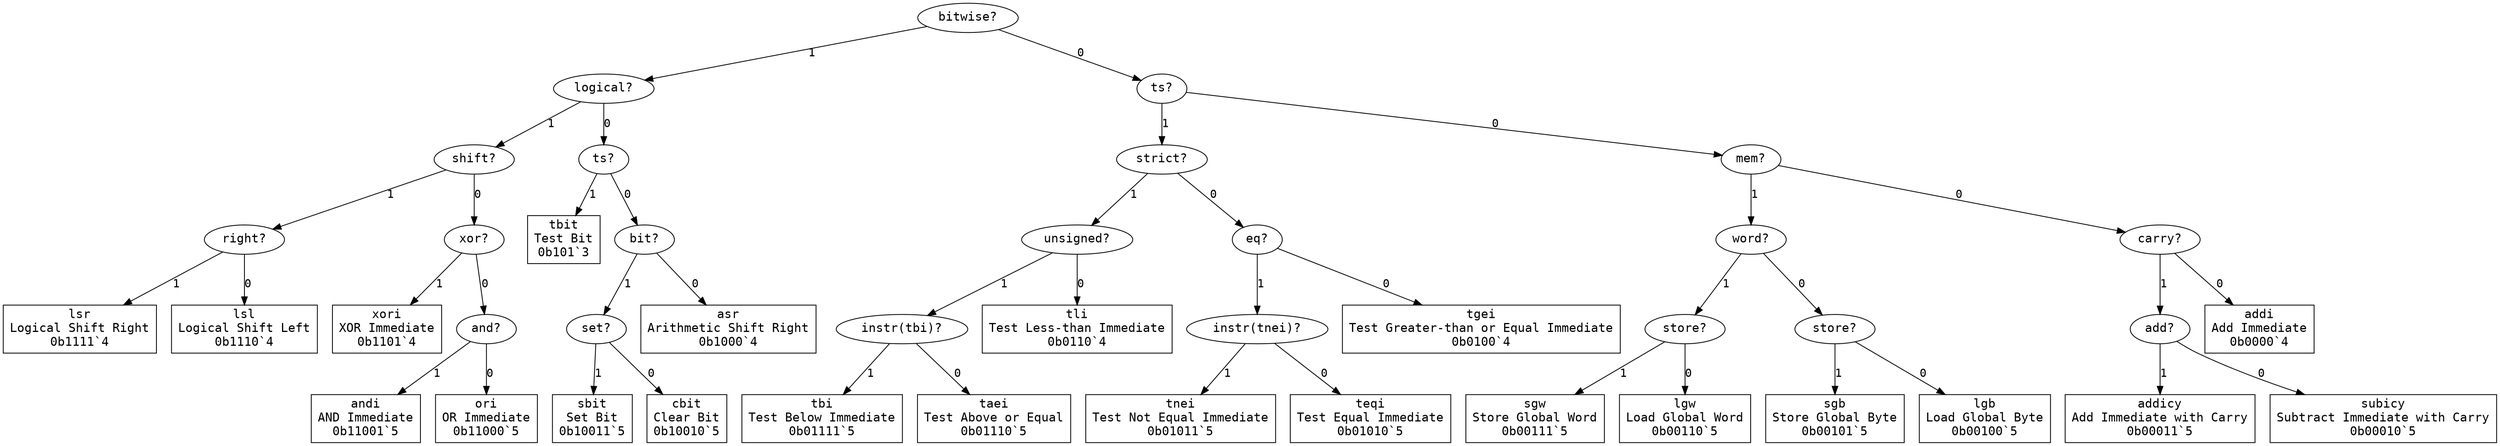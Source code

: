 digraph "Format ri(_)" {
  graph [dpi = 100, bgcolor="white"];
  node [fontname = "Courier", fontsize="15pt"];
  edge [fontname = "Courier"];
  "bitwise_4696981" [label = "bitwise?", shape = ellipse];
  "bitwise_4696981" -> "logical_14885677" [label = "1"];
  "bitwise_4696981" -> "ts_12450932" [label = "0"];
  "logical_14885677" [label = "logical?", shape = ellipse];
  "logical_14885677" -> "shift_8030087" [label = "1"];
  "logical_14885677" -> "ts_9829234" [label = "0"];
  "shift_8030087" [label = "shift?", shape = ellipse];
  "shift_8030087" -> "right_9450710" [label = "1"];
  "shift_8030087" -> "xor_893094" [label = "0"];
  "right_9450710" [label = "right?", shape = ellipse];
  "right_9450710" -> "lsr_5551459" [label = "1"];
  "right_9450710" -> "lsl_933506" [label = "0"];
  "lsr_5551459" [label = "lsr\nLogical Shift Right\n0b1111`4", shape = rectangle];
  "lsl_933506" [label = "lsl\nLogical Shift Left\n0b1110`4", shape = rectangle];
  "xor_893094" [label = "xor?", shape = ellipse];
  "xor_893094" -> "xori_1004432" [label = "1"];
  "xor_893094" -> "and_9270733" [label = "0"];
  "xori_1004432" [label = "xori\nXOR Immediate\n0b1101`4", shape = rectangle];
  "and_9270733" [label = "and?", shape = ellipse];
  "and_9270733" -> "andi_12159617" [label = "1"];
  "and_9270733" -> "ori_10741780" [label = "0"];
  "andi_12159617" [label = "andi\nAND Immediate\n0b11001`5", shape = rectangle];
  "ori_10741780" [label = "ori\nOR Immediate\n0b11000`5", shape = rectangle];
  "ts_9829234" [label = "ts?", shape = ellipse];
  "ts_9829234" -> "tbit_5372373" [label = "1"];
  "ts_9829234" -> "bit_8224027" [label = "0"];
  "tbit_5372373" [label = "tbit\nTest Bit\n0b101`3", shape = rectangle];
  "bit_8224027" [label = "bit?", shape = ellipse];
  "bit_8224027" -> "set_3704032" [label = "1"];
  "bit_8224027" -> "asr_4658712" [label = "0"];
  "set_3704032" [label = "set?", shape = ellipse];
  "set_3704032" -> "sbit_16738776" [label = "1"];
  "set_3704032" -> "cbit_262815" [label = "0"];
  "sbit_16738776" [label = "sbit\nSet Bit\n0b10011`5", shape = rectangle];
  "cbit_262815" [label = "cbit\nClear Bit\n0b10010`5", shape = rectangle];
  "asr_4658712" [label = "asr\nArithmetic Shift Right\n0b1000`4", shape = rectangle];
  "ts_12450932" [label = "ts?", shape = ellipse];
  "ts_12450932" -> "strict_16455406" [label = "1"];
  "ts_12450932" -> "mem_14389800" [label = "0"];
  "strict_16455406" [label = "strict?", shape = ellipse];
  "strict_16455406" -> "unsigned_9730244" [label = "1"];
  "strict_16455406" -> "eq_5066476" [label = "0"];
  "unsigned_9730244" [label = "unsigned?", shape = ellipse];
  "unsigned_9730244" -> "instr(tbi)_2834915" [label = "1"];
  "unsigned_9730244" -> "tli_650505" [label = "0"];
  "instr(tbi)_2834915" [label = "instr(tbi)?", shape = ellipse];
  "instr(tbi)_2834915" -> "tbi_7859922" [label = "1"];
  "instr(tbi)_2834915" -> "taei_9511866" [label = "0"];
  "tbi_7859922" [label = "tbi\nTest Below Immediate\n0b01111`5", shape = rectangle];
  "taei_9511866" [label = "taei\nTest Above or Equal\n0b01110`5", shape = rectangle];
  "tli_650505" [label = "tli\nTest Less-than Immediate\n0b0110`4", shape = rectangle];
  "eq_5066476" [label = "eq?", shape = ellipse];
  "eq_5066476" -> "instr(tnei)_12460298" [label = "1"];
  "eq_5066476" -> "tgei_4329480" [label = "0"];
  "instr(tnei)_12460298" [label = "instr(tnei)?", shape = ellipse];
  "instr(tnei)_12460298" -> "tnei_12469607" [label = "1"];
  "instr(tnei)_12460298" -> "teqi_10456661" [label = "0"];
  "tnei_12469607" [label = "tnei\nTest Not Equal Immediate\n0b01011`5", shape = rectangle];
  "teqi_10456661" [label = "teqi\nTest Equal Immediate\n0b01010`5", shape = rectangle];
  "tgei_4329480" [label = "tgei\nTest Greater-than or Equal Immediate\n0b0100`4", shape = rectangle];
  "mem_14389800" [label = "mem?", shape = ellipse];
  "mem_14389800" -> "word_12344914" [label = "1"];
  "mem_14389800" -> "carry_3117734" [label = "0"];
  "word_12344914" [label = "word?", shape = ellipse];
  "word_12344914" -> "store_746487" [label = "1"];
  "word_12344914" -> "store_301838" [label = "0"];
  "store_746487" [label = "store?", shape = ellipse];
  "store_746487" -> "sgw_3934115" [label = "1"];
  "store_746487" -> "lgw_5872715" [label = "0"];
  "sgw_3934115" [label = "sgw\nStore Global Word\n0b00111`5", shape = rectangle];
  "lgw_5872715" [label = "lgw\nLoad Global Word\n0b00110`5", shape = rectangle];
  "store_301838" [label = "store?", shape = ellipse];
  "store_301838" -> "sgb_13623431" [label = "1"];
  "store_301838" -> "lgb_856797" [label = "0"];
  "sgb_13623431" [label = "sgb\nStore Global Byte\n0b00101`5", shape = rectangle];
  "lgb_856797" [label = "lgb\nLoad Global Byte\n0b00100`5", shape = rectangle];
  "carry_3117734" [label = "carry?", shape = ellipse];
  "carry_3117734" -> "add_2468223" [label = "1"];
  "carry_3117734" -> "addi_9690679" [label = "0"];
  "add_2468223" [label = "add?", shape = ellipse];
  "add_2468223" -> "addicy_12315327" [label = "1"];
  "add_2468223" -> "subicy_2944954" [label = "0"];
  "addicy_12315327" [label = "addicy\nAdd Immediate with Carry\n0b00011`5", shape = rectangle];
  "subicy_2944954" [label = "subicy\nSubtract Immediate with Carry\n0b00010`5", shape = rectangle];
  "addi_9690679" [label = "addi\nAdd Immediate\n0b0000`4", shape = rectangle];
}
